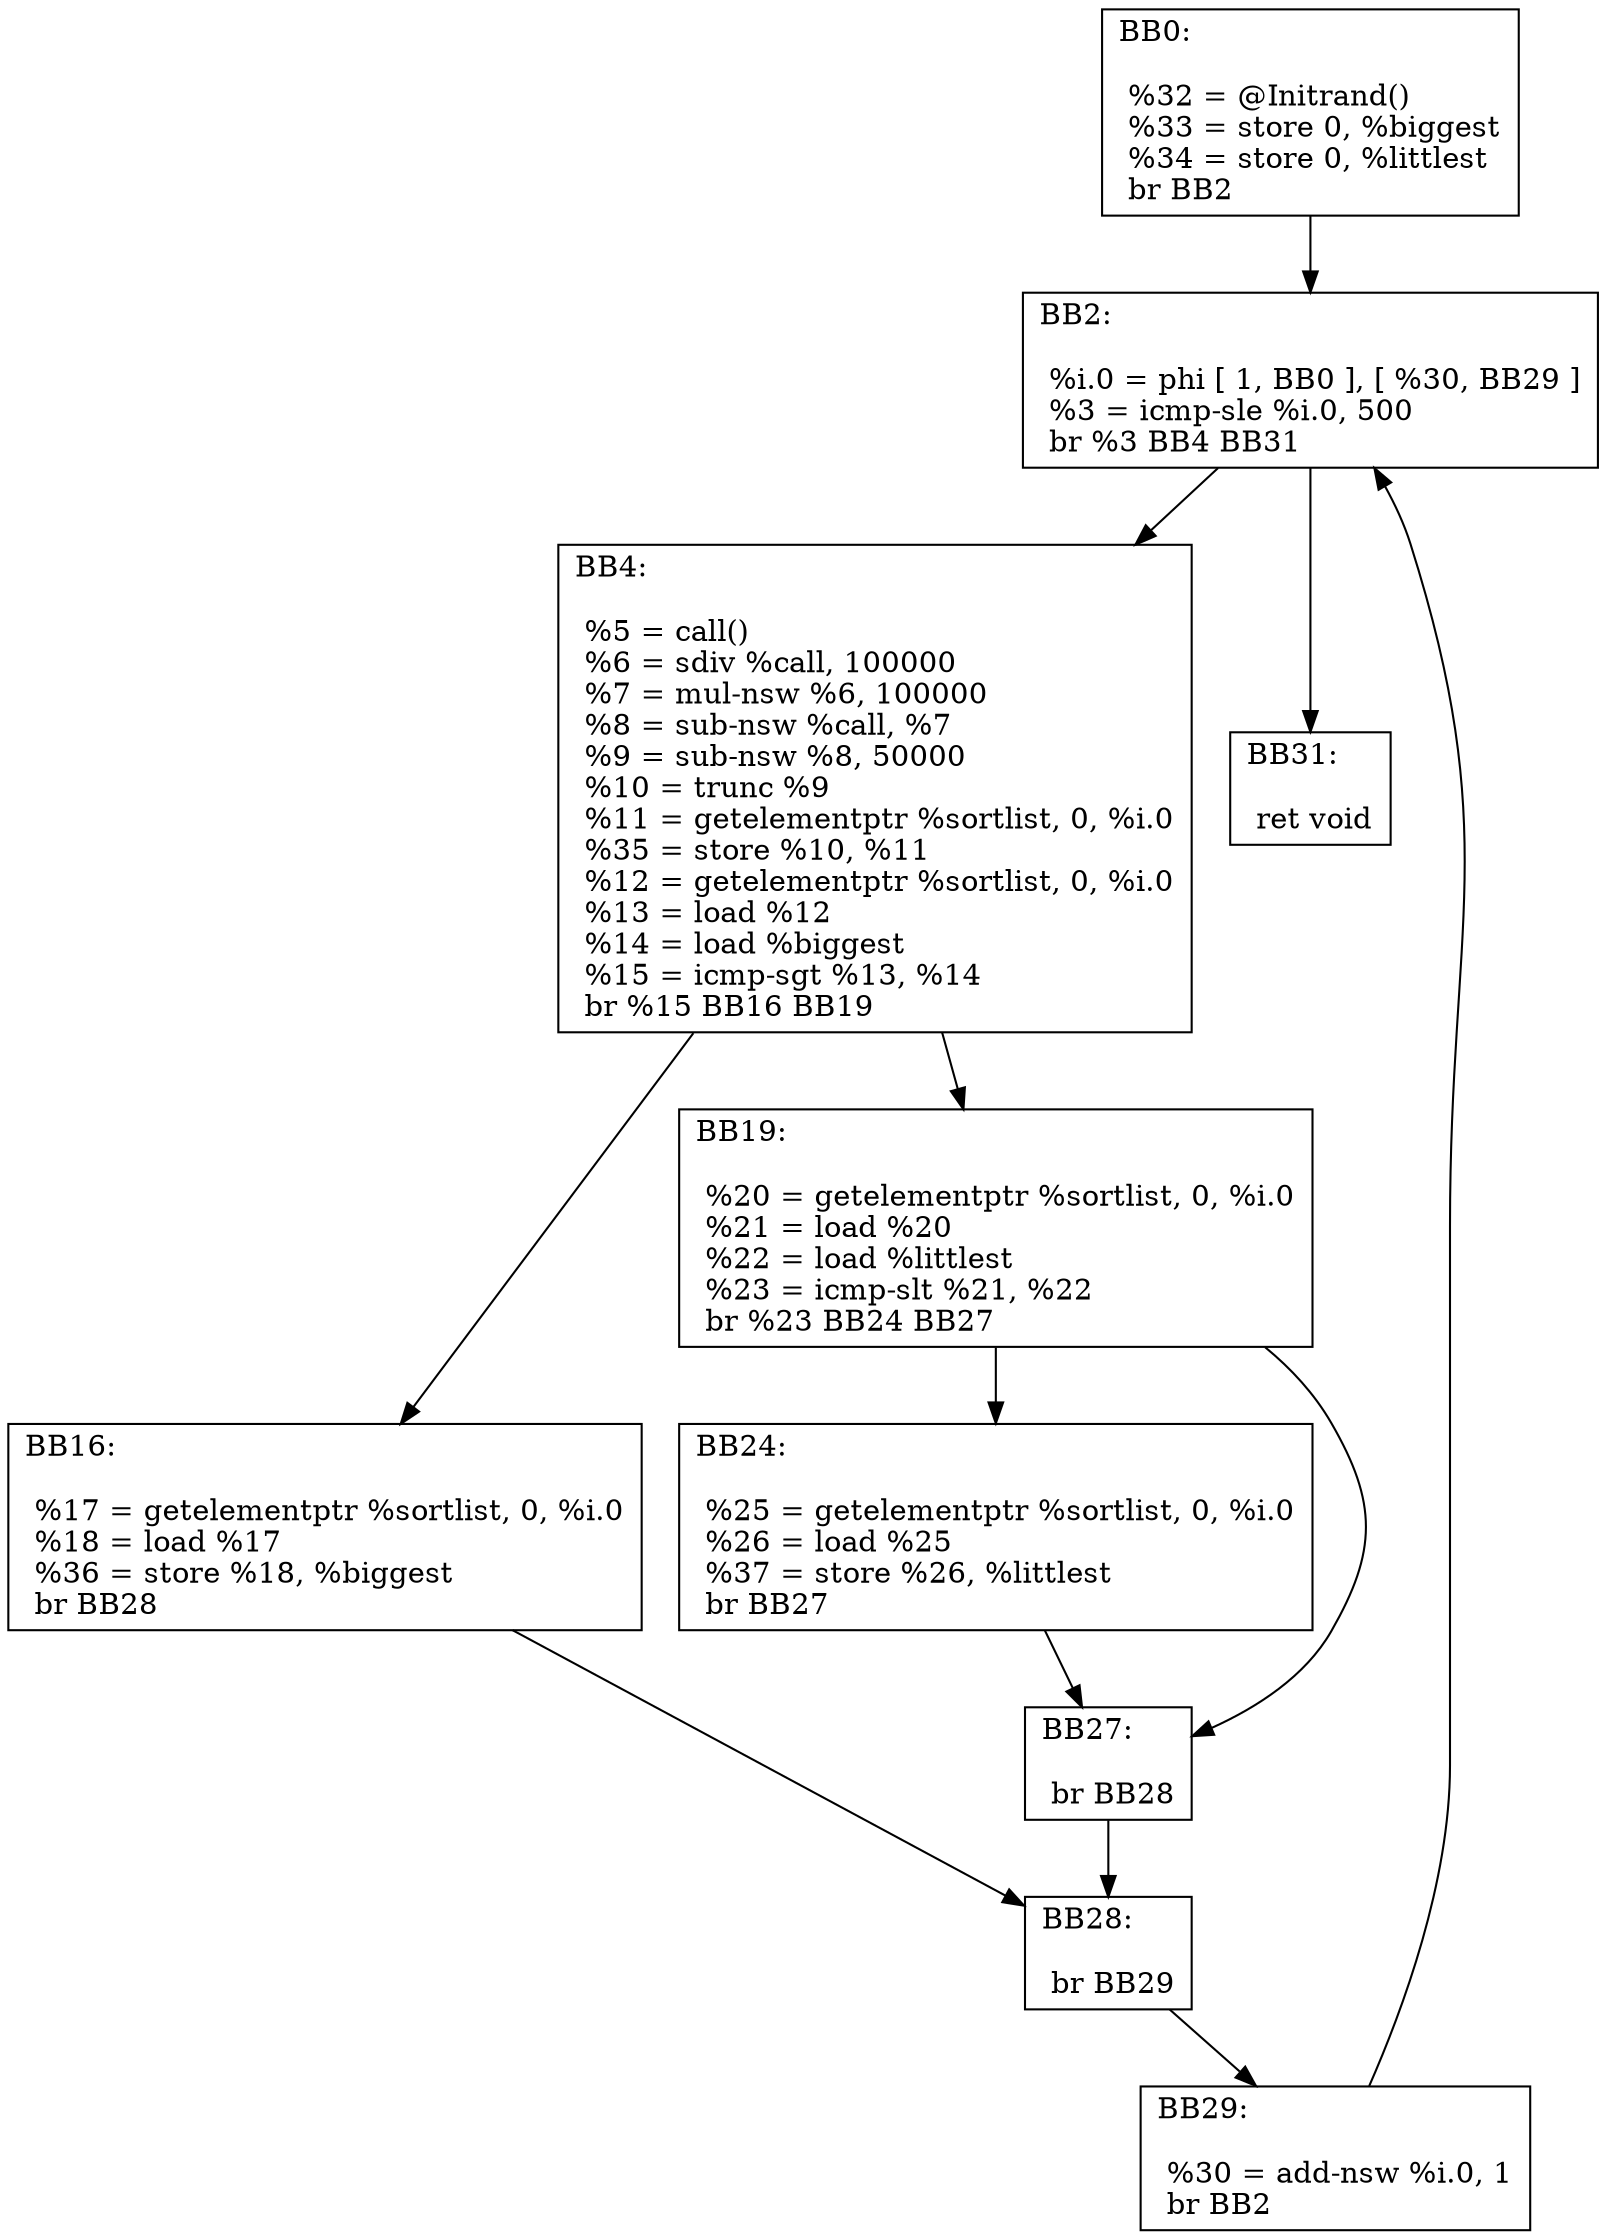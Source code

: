 digraph "CFG for 'bInitarr' function" {
	AA0 [shape=record, label="{BB0:\l\l  %32 = @Initrand()\l %33 = store 0,  %biggest\l %34 = store 0,  %littlest\l br  BB2\l}"];
	AA0 -> AA2
	AA2 [shape=record, label="{BB2:\l\l  %i.0 = phi [ 1, BB0 ], [  %30, BB29 ]\l %3 = icmp-sle %i.0,  500\l br %3 BB4 BB31\l}"];
	AA2 -> AA4
	AA2 -> AA31
	AA4 [shape=record, label="{BB4:\l\l  %5 = call()\l %6 = sdiv %call,  100000\l %7 = mul-nsw %6,  100000\l %8 = sub-nsw %call,  %7\l %9 = sub-nsw %8,  50000\l %10 = trunc %9\l %11 = getelementptr %sortlist,  0,  %i.0\l %35 = store %10,  %11\l %12 = getelementptr %sortlist,  0,  %i.0\l %13 = load %12\l %14 = load %biggest\l %15 = icmp-sgt %13,  %14\l br %15 BB16 BB19\l}"];
	AA4 -> AA16
	AA4 -> AA19
	AA16 [shape=record, label="{BB16:\l\l  %17 = getelementptr %sortlist,  0,  %i.0\l %18 = load %17\l %36 = store %18,  %biggest\l br  BB28\l}"];
	AA16 -> AA28
	AA19 [shape=record, label="{BB19:\l\l  %20 = getelementptr %sortlist,  0,  %i.0\l %21 = load %20\l %22 = load %littlest\l %23 = icmp-slt %21,  %22\l br %23 BB24 BB27\l}"];
	AA19 -> AA24
	AA19 -> AA27
	AA24 [shape=record, label="{BB24:\l\l  %25 = getelementptr %sortlist,  0,  %i.0\l %26 = load %25\l %37 = store %26,  %littlest\l br  BB27\l}"];
	AA24 -> AA27
	AA27 [shape=record, label="{BB27:\l\l  br  BB28\l}"];
	AA27 -> AA28
	AA28 [shape=record, label="{BB28:\l\l  br  BB29\l}"];
	AA28 -> AA29
	AA29 [shape=record, label="{BB29:\l\l  %30 = add-nsw %i.0,  1\l br  BB2\l}"];
	AA29 -> AA2
	AA31 [shape=record, label="{BB31:\l\l  ret void\l}"];
}
